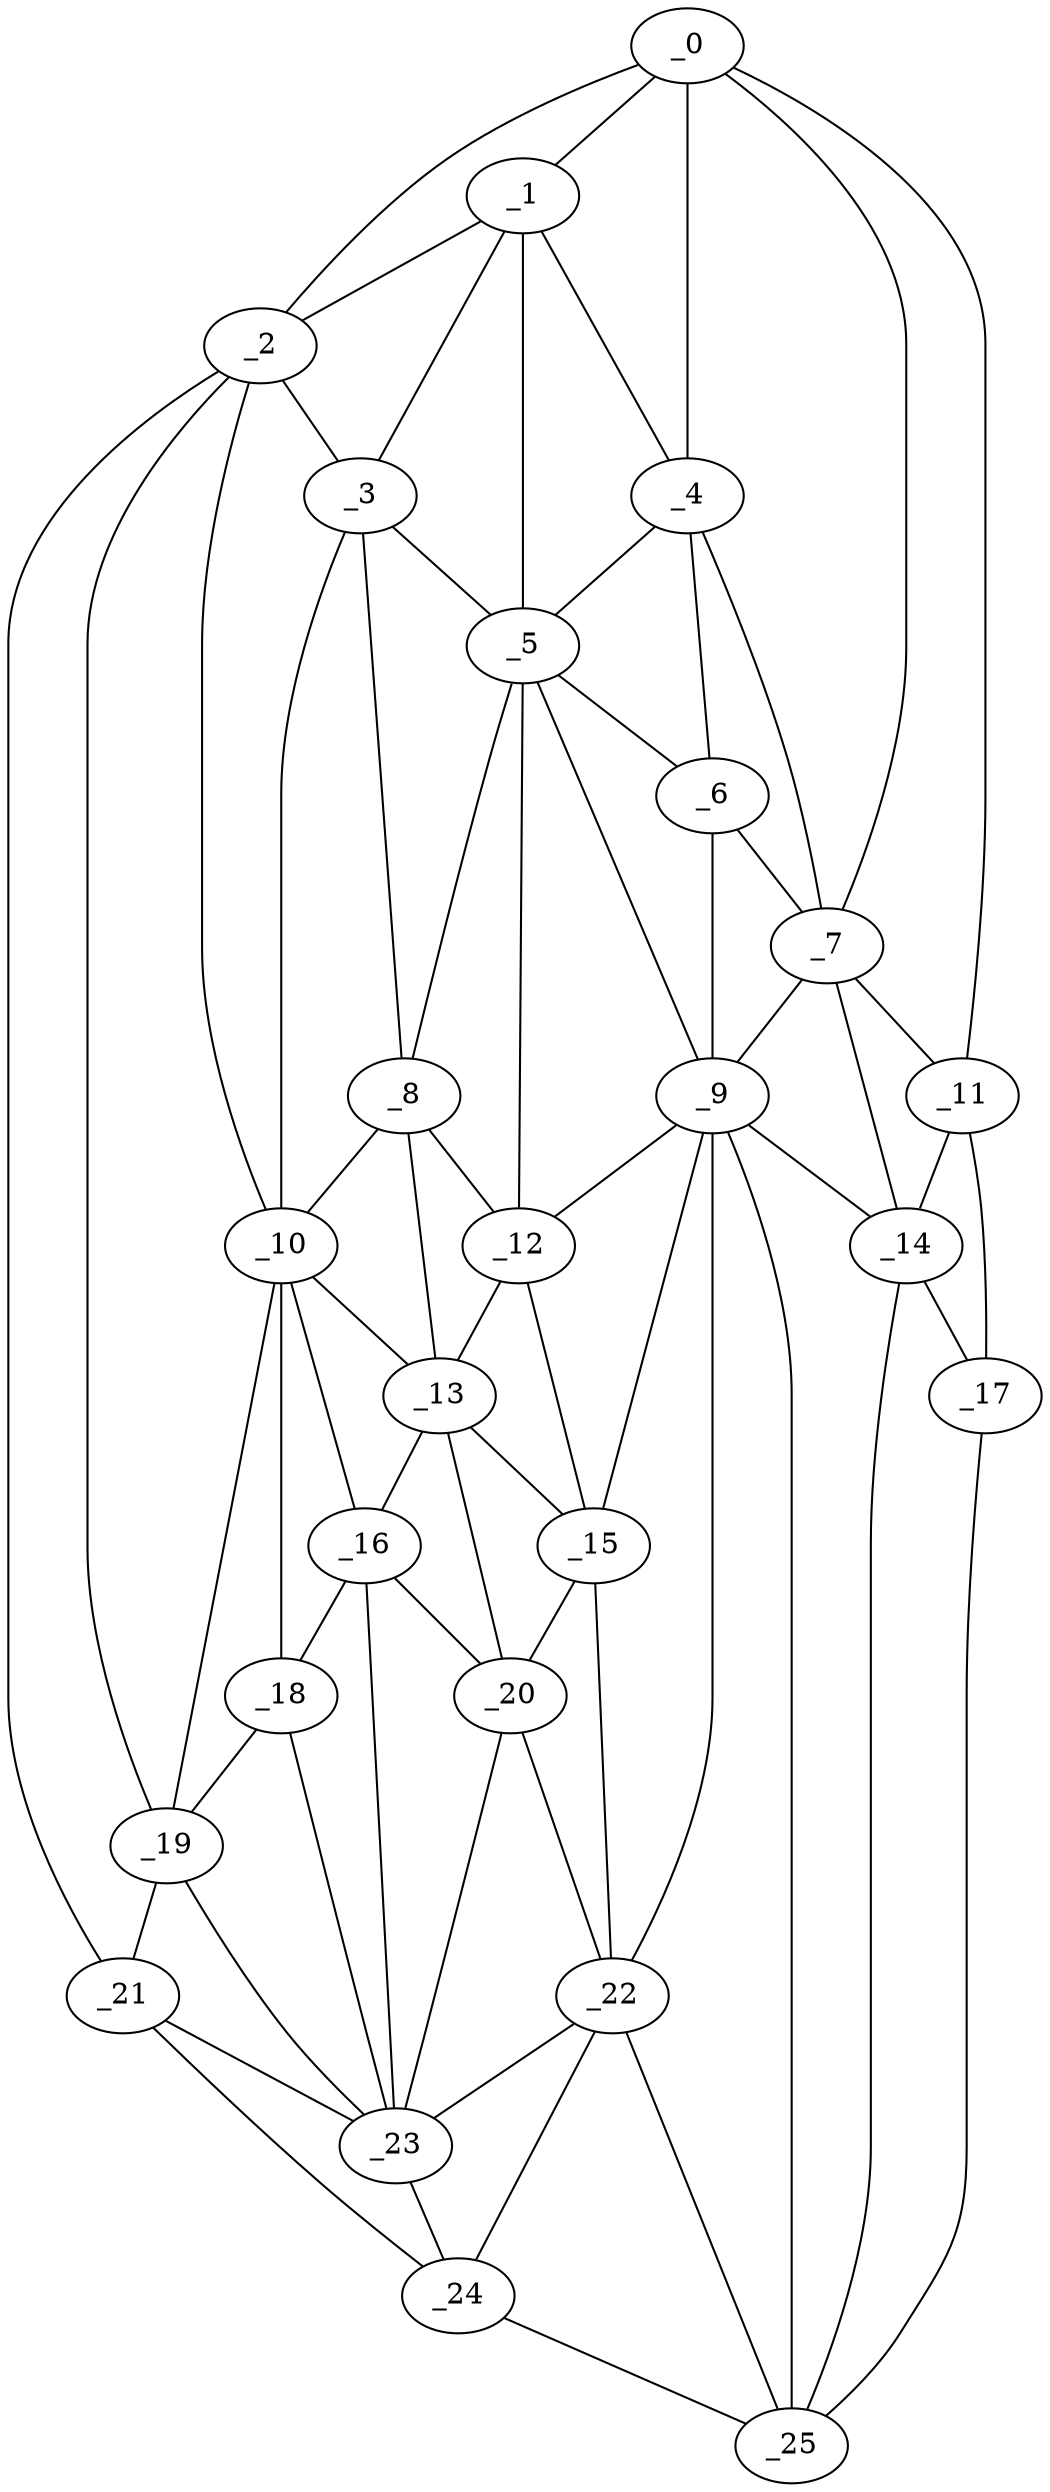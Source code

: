 graph "obj29__285.gxl" {
	_0	 [x=23,
		y=19];
	_1	 [x=30,
		y=39];
	_0 -- _1	 [valence=1];
	_2	 [x=53,
		y=111];
	_0 -- _2	 [valence=1];
	_4	 [x=58,
		y=31];
	_0 -- _4	 [valence=1];
	_7	 [x=82,
		y=24];
	_0 -- _7	 [valence=2];
	_11	 [x=90,
		y=22];
	_0 -- _11	 [valence=1];
	_1 -- _2	 [valence=2];
	_3	 [x=56,
		y=93];
	_1 -- _3	 [valence=2];
	_1 -- _4	 [valence=2];
	_5	 [x=74,
		y=53];
	_1 -- _5	 [valence=2];
	_2 -- _3	 [valence=1];
	_10	 [x=89,
		y=84];
	_2 -- _10	 [valence=2];
	_19	 [x=103,
		y=97];
	_2 -- _19	 [valence=1];
	_21	 [x=106,
		y=103];
	_2 -- _21	 [valence=1];
	_3 -- _5	 [valence=1];
	_8	 [x=82,
		y=74];
	_3 -- _8	 [valence=2];
	_3 -- _10	 [valence=1];
	_4 -- _5	 [valence=1];
	_6	 [x=77,
		y=44];
	_4 -- _6	 [valence=1];
	_4 -- _7	 [valence=2];
	_5 -- _6	 [valence=2];
	_5 -- _8	 [valence=1];
	_9	 [x=88,
		y=41];
	_5 -- _9	 [valence=2];
	_12	 [x=90,
		y=68];
	_5 -- _12	 [valence=2];
	_6 -- _7	 [valence=1];
	_6 -- _9	 [valence=2];
	_7 -- _9	 [valence=2];
	_7 -- _11	 [valence=2];
	_14	 [x=95,
		y=29];
	_7 -- _14	 [valence=1];
	_8 -- _10	 [valence=1];
	_8 -- _12	 [valence=2];
	_13	 [x=90,
		y=76];
	_8 -- _13	 [valence=1];
	_9 -- _12	 [valence=2];
	_9 -- _14	 [valence=2];
	_15	 [x=96,
		y=66];
	_9 -- _15	 [valence=2];
	_22	 [x=112,
		y=65];
	_9 -- _22	 [valence=2];
	_25	 [x=122,
		y=52];
	_9 -- _25	 [valence=2];
	_10 -- _13	 [valence=2];
	_16	 [x=97,
		y=82];
	_10 -- _16	 [valence=1];
	_18	 [x=101,
		y=92];
	_10 -- _18	 [valence=2];
	_10 -- _19	 [valence=2];
	_11 -- _14	 [valence=1];
	_17	 [x=99,
		y=23];
	_11 -- _17	 [valence=1];
	_12 -- _13	 [valence=2];
	_12 -- _15	 [valence=1];
	_13 -- _15	 [valence=1];
	_13 -- _16	 [valence=2];
	_20	 [x=104,
		y=69];
	_13 -- _20	 [valence=2];
	_14 -- _17	 [valence=2];
	_14 -- _25	 [valence=1];
	_15 -- _20	 [valence=2];
	_15 -- _22	 [valence=1];
	_16 -- _18	 [valence=2];
	_16 -- _20	 [valence=1];
	_23	 [x=112,
		y=78];
	_16 -- _23	 [valence=1];
	_17 -- _25	 [valence=1];
	_18 -- _19	 [valence=2];
	_18 -- _23	 [valence=2];
	_19 -- _21	 [valence=1];
	_19 -- _23	 [valence=1];
	_20 -- _22	 [valence=2];
	_20 -- _23	 [valence=2];
	_21 -- _23	 [valence=2];
	_24	 [x=119,
		y=63];
	_21 -- _24	 [valence=1];
	_22 -- _23	 [valence=1];
	_22 -- _24	 [valence=2];
	_22 -- _25	 [valence=2];
	_23 -- _24	 [valence=2];
	_24 -- _25	 [valence=1];
}
